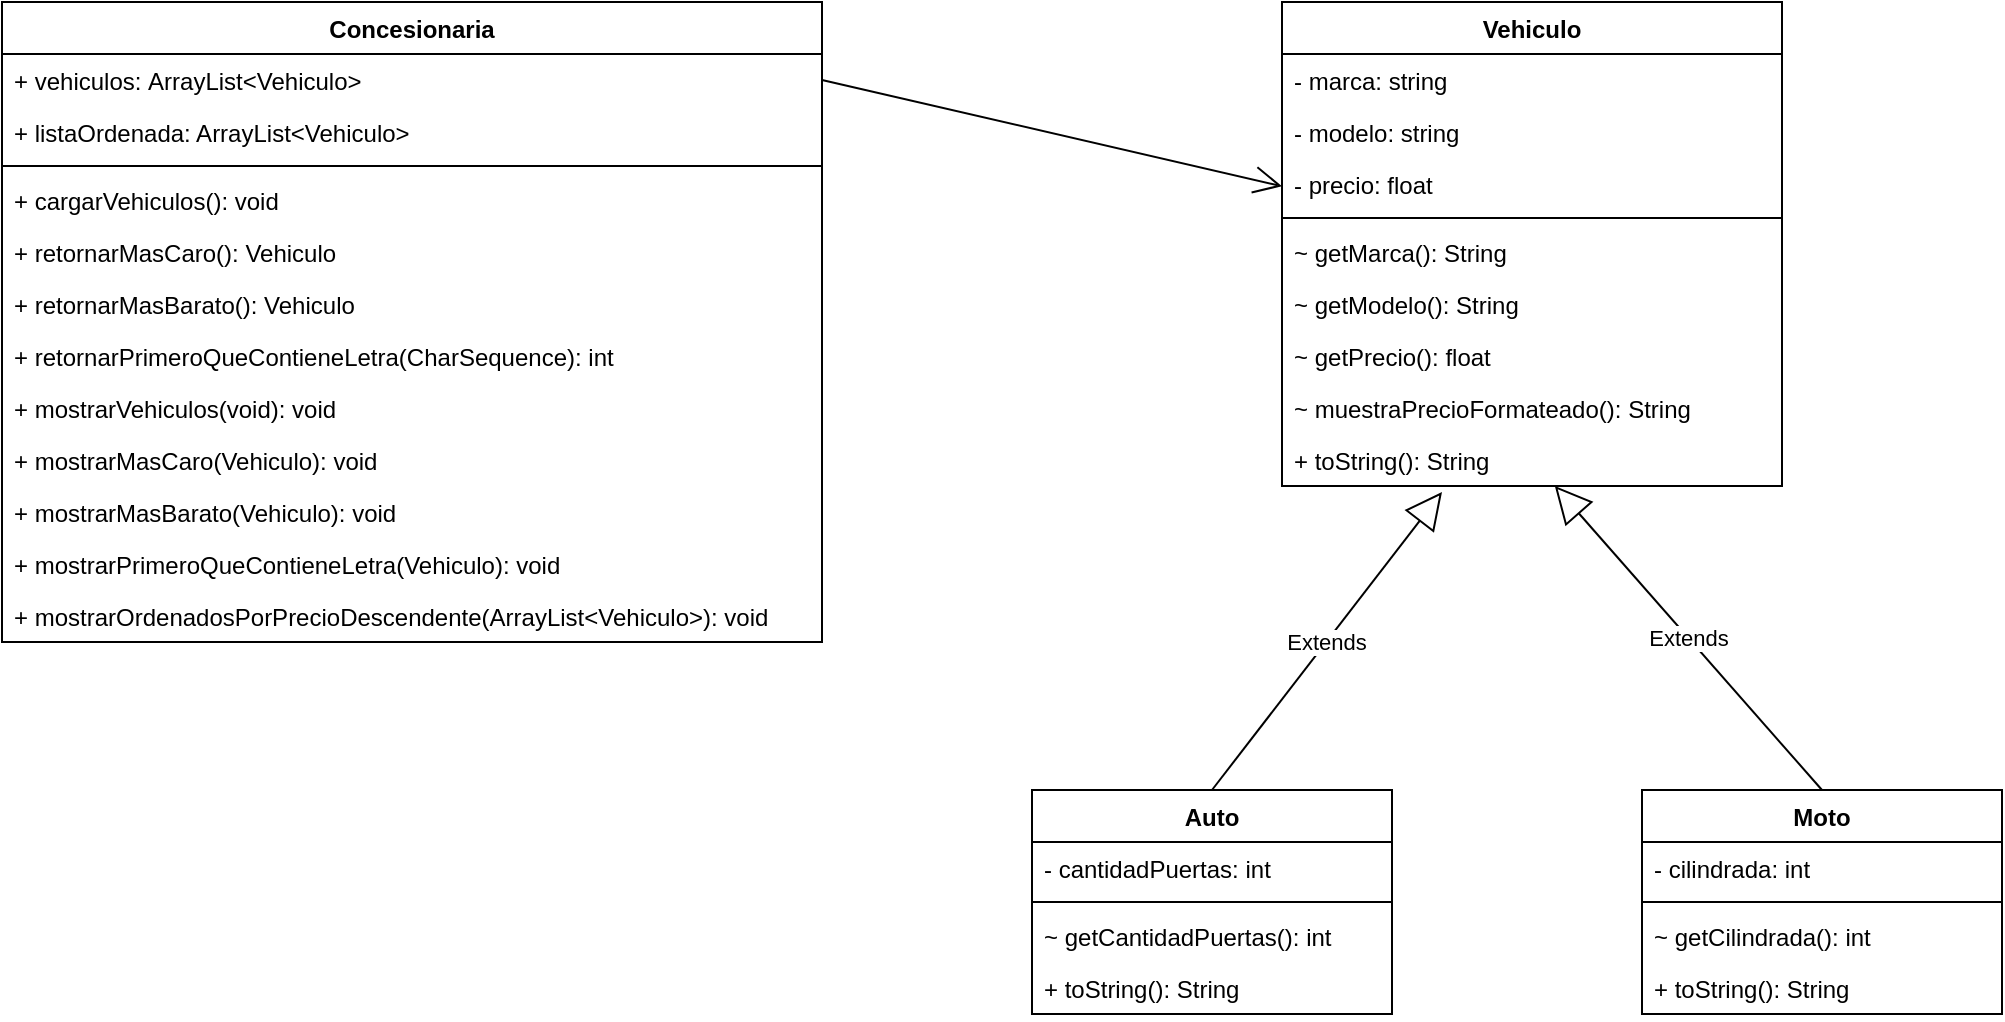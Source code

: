 <mxfile version="14.1.7" type="github">
  <diagram name="Page-1" id="e7e014a7-5840-1c2e-5031-d8a46d1fe8dd">
    <mxGraphModel dx="1422" dy="794" grid="1" gridSize="10" guides="1" tooltips="1" connect="1" arrows="1" fold="1" page="1" pageScale="1" pageWidth="1169" pageHeight="826" background="#ffffff" math="0" shadow="0">
      <root>
        <mxCell id="0" />
        <mxCell id="1" parent="0" />
        <mxCell id="UQb2Rl0LaCDwgWPK151O-41" value="Vehiculo" style="swimlane;fontStyle=1;align=center;verticalAlign=top;childLayout=stackLayout;horizontal=1;startSize=26;horizontalStack=0;resizeParent=1;resizeParentMax=0;resizeLast=0;collapsible=1;marginBottom=0;" vertex="1" parent="1">
          <mxGeometry x="710" y="46" width="250" height="242" as="geometry" />
        </mxCell>
        <mxCell id="UQb2Rl0LaCDwgWPK151O-42" value="- marca: string&#xa;" style="text;strokeColor=none;fillColor=none;align=left;verticalAlign=top;spacingLeft=4;spacingRight=4;overflow=hidden;rotatable=0;points=[[0,0.5],[1,0.5]];portConstraint=eastwest;" vertex="1" parent="UQb2Rl0LaCDwgWPK151O-41">
          <mxGeometry y="26" width="250" height="26" as="geometry" />
        </mxCell>
        <mxCell id="UQb2Rl0LaCDwgWPK151O-43" value="- modelo: string&#xa;" style="text;strokeColor=none;fillColor=none;align=left;verticalAlign=top;spacingLeft=4;spacingRight=4;overflow=hidden;rotatable=0;points=[[0,0.5],[1,0.5]];portConstraint=eastwest;" vertex="1" parent="UQb2Rl0LaCDwgWPK151O-41">
          <mxGeometry y="52" width="250" height="26" as="geometry" />
        </mxCell>
        <mxCell id="UQb2Rl0LaCDwgWPK151O-44" value="- precio: float&#xa;" style="text;strokeColor=none;fillColor=none;align=left;verticalAlign=top;spacingLeft=4;spacingRight=4;overflow=hidden;rotatable=0;points=[[0,0.5],[1,0.5]];portConstraint=eastwest;" vertex="1" parent="UQb2Rl0LaCDwgWPK151O-41">
          <mxGeometry y="78" width="250" height="26" as="geometry" />
        </mxCell>
        <mxCell id="UQb2Rl0LaCDwgWPK151O-45" value="" style="line;strokeWidth=1;fillColor=none;align=left;verticalAlign=middle;spacingTop=-1;spacingLeft=3;spacingRight=3;rotatable=0;labelPosition=right;points=[];portConstraint=eastwest;" vertex="1" parent="UQb2Rl0LaCDwgWPK151O-41">
          <mxGeometry y="104" width="250" height="8" as="geometry" />
        </mxCell>
        <mxCell id="UQb2Rl0LaCDwgWPK151O-46" value="~ getMarca(): String" style="text;strokeColor=none;fillColor=none;align=left;verticalAlign=top;spacingLeft=4;spacingRight=4;overflow=hidden;rotatable=0;points=[[0,0.5],[1,0.5]];portConstraint=eastwest;" vertex="1" parent="UQb2Rl0LaCDwgWPK151O-41">
          <mxGeometry y="112" width="250" height="26" as="geometry" />
        </mxCell>
        <mxCell id="UQb2Rl0LaCDwgWPK151O-47" value="~ getModelo(): String" style="text;strokeColor=none;fillColor=none;align=left;verticalAlign=top;spacingLeft=4;spacingRight=4;overflow=hidden;rotatable=0;points=[[0,0.5],[1,0.5]];portConstraint=eastwest;" vertex="1" parent="UQb2Rl0LaCDwgWPK151O-41">
          <mxGeometry y="138" width="250" height="26" as="geometry" />
        </mxCell>
        <mxCell id="UQb2Rl0LaCDwgWPK151O-48" value="~ getPrecio(): float" style="text;strokeColor=none;fillColor=none;align=left;verticalAlign=top;spacingLeft=4;spacingRight=4;overflow=hidden;rotatable=0;points=[[0,0.5],[1,0.5]];portConstraint=eastwest;" vertex="1" parent="UQb2Rl0LaCDwgWPK151O-41">
          <mxGeometry y="164" width="250" height="26" as="geometry" />
        </mxCell>
        <mxCell id="UQb2Rl0LaCDwgWPK151O-49" value="~ muestraPrecioFormateado(): String" style="text;strokeColor=none;fillColor=none;align=left;verticalAlign=top;spacingLeft=4;spacingRight=4;overflow=hidden;rotatable=0;points=[[0,0.5],[1,0.5]];portConstraint=eastwest;" vertex="1" parent="UQb2Rl0LaCDwgWPK151O-41">
          <mxGeometry y="190" width="250" height="26" as="geometry" />
        </mxCell>
        <mxCell id="UQb2Rl0LaCDwgWPK151O-50" value="+ toString(): String" style="text;strokeColor=none;fillColor=none;align=left;verticalAlign=top;spacingLeft=4;spacingRight=4;overflow=hidden;rotatable=0;points=[[0,0.5],[1,0.5]];portConstraint=eastwest;" vertex="1" parent="UQb2Rl0LaCDwgWPK151O-41">
          <mxGeometry y="216" width="250" height="26" as="geometry" />
        </mxCell>
        <mxCell id="UQb2Rl0LaCDwgWPK151O-51" value="Auto" style="swimlane;fontStyle=1;align=center;verticalAlign=top;childLayout=stackLayout;horizontal=1;startSize=26;horizontalStack=0;resizeParent=1;resizeParentMax=0;resizeLast=0;collapsible=1;marginBottom=0;" vertex="1" parent="1">
          <mxGeometry x="585" y="440" width="180" height="112" as="geometry" />
        </mxCell>
        <mxCell id="UQb2Rl0LaCDwgWPK151O-52" value="- cantidadPuertas: int&#xa;" style="text;strokeColor=none;fillColor=none;align=left;verticalAlign=top;spacingLeft=4;spacingRight=4;overflow=hidden;rotatable=0;points=[[0,0.5],[1,0.5]];portConstraint=eastwest;" vertex="1" parent="UQb2Rl0LaCDwgWPK151O-51">
          <mxGeometry y="26" width="180" height="26" as="geometry" />
        </mxCell>
        <mxCell id="UQb2Rl0LaCDwgWPK151O-53" value="" style="line;strokeWidth=1;fillColor=none;align=left;verticalAlign=middle;spacingTop=-1;spacingLeft=3;spacingRight=3;rotatable=0;labelPosition=right;points=[];portConstraint=eastwest;" vertex="1" parent="UQb2Rl0LaCDwgWPK151O-51">
          <mxGeometry y="52" width="180" height="8" as="geometry" />
        </mxCell>
        <mxCell id="UQb2Rl0LaCDwgWPK151O-54" value="~ getCantidadPuertas(): int" style="text;strokeColor=none;fillColor=none;align=left;verticalAlign=top;spacingLeft=4;spacingRight=4;overflow=hidden;rotatable=0;points=[[0,0.5],[1,0.5]];portConstraint=eastwest;" vertex="1" parent="UQb2Rl0LaCDwgWPK151O-51">
          <mxGeometry y="60" width="180" height="26" as="geometry" />
        </mxCell>
        <mxCell id="UQb2Rl0LaCDwgWPK151O-55" value="+ toString(): String" style="text;strokeColor=none;fillColor=none;align=left;verticalAlign=top;spacingLeft=4;spacingRight=4;overflow=hidden;rotatable=0;points=[[0,0.5],[1,0.5]];portConstraint=eastwest;" vertex="1" parent="UQb2Rl0LaCDwgWPK151O-51">
          <mxGeometry y="86" width="180" height="26" as="geometry" />
        </mxCell>
        <mxCell id="UQb2Rl0LaCDwgWPK151O-56" value="Moto" style="swimlane;fontStyle=1;align=center;verticalAlign=top;childLayout=stackLayout;horizontal=1;startSize=26;horizontalStack=0;resizeParent=1;resizeParentMax=0;resizeLast=0;collapsible=1;marginBottom=0;" vertex="1" parent="1">
          <mxGeometry x="890" y="440" width="180" height="112" as="geometry" />
        </mxCell>
        <mxCell id="UQb2Rl0LaCDwgWPK151O-57" value="- cilindrada: int&#xa;" style="text;strokeColor=none;fillColor=none;align=left;verticalAlign=top;spacingLeft=4;spacingRight=4;overflow=hidden;rotatable=0;points=[[0,0.5],[1,0.5]];portConstraint=eastwest;" vertex="1" parent="UQb2Rl0LaCDwgWPK151O-56">
          <mxGeometry y="26" width="180" height="26" as="geometry" />
        </mxCell>
        <mxCell id="UQb2Rl0LaCDwgWPK151O-58" value="" style="line;strokeWidth=1;fillColor=none;align=left;verticalAlign=middle;spacingTop=-1;spacingLeft=3;spacingRight=3;rotatable=0;labelPosition=right;points=[];portConstraint=eastwest;" vertex="1" parent="UQb2Rl0LaCDwgWPK151O-56">
          <mxGeometry y="52" width="180" height="8" as="geometry" />
        </mxCell>
        <mxCell id="UQb2Rl0LaCDwgWPK151O-59" value="~ getCilindrada(): int" style="text;strokeColor=none;fillColor=none;align=left;verticalAlign=top;spacingLeft=4;spacingRight=4;overflow=hidden;rotatable=0;points=[[0,0.5],[1,0.5]];portConstraint=eastwest;" vertex="1" parent="UQb2Rl0LaCDwgWPK151O-56">
          <mxGeometry y="60" width="180" height="26" as="geometry" />
        </mxCell>
        <mxCell id="UQb2Rl0LaCDwgWPK151O-60" value="+ toString(): String" style="text;strokeColor=none;fillColor=none;align=left;verticalAlign=top;spacingLeft=4;spacingRight=4;overflow=hidden;rotatable=0;points=[[0,0.5],[1,0.5]];portConstraint=eastwest;" vertex="1" parent="UQb2Rl0LaCDwgWPK151O-56">
          <mxGeometry y="86" width="180" height="26" as="geometry" />
        </mxCell>
        <mxCell id="UQb2Rl0LaCDwgWPK151O-61" value="Extends" style="endArrow=block;endSize=16;endFill=0;html=1;exitX=0.5;exitY=0;exitDx=0;exitDy=0;" edge="1" parent="1" source="UQb2Rl0LaCDwgWPK151O-56" target="UQb2Rl0LaCDwgWPK151O-50">
          <mxGeometry width="160" relative="1" as="geometry">
            <mxPoint x="406" y="390" as="sourcePoint" />
            <mxPoint x="566" y="390" as="targetPoint" />
          </mxGeometry>
        </mxCell>
        <mxCell id="UQb2Rl0LaCDwgWPK151O-62" value="Extends" style="endArrow=block;endSize=16;endFill=0;html=1;exitX=0.5;exitY=0;exitDx=0;exitDy=0;entryX=0.32;entryY=1.115;entryDx=0;entryDy=0;entryPerimeter=0;" edge="1" parent="1" source="UQb2Rl0LaCDwgWPK151O-51" target="UQb2Rl0LaCDwgWPK151O-50">
          <mxGeometry width="160" relative="1" as="geometry">
            <mxPoint x="253" y="333" as="sourcePoint" />
            <mxPoint x="413" y="333" as="targetPoint" />
          </mxGeometry>
        </mxCell>
        <mxCell id="UQb2Rl0LaCDwgWPK151O-63" value="Concesionaria" style="swimlane;fontStyle=1;align=center;verticalAlign=top;childLayout=stackLayout;horizontal=1;startSize=26;horizontalStack=0;resizeParent=1;resizeParentMax=0;resizeLast=0;collapsible=1;marginBottom=0;" vertex="1" parent="1">
          <mxGeometry x="70" y="46" width="410" height="320" as="geometry" />
        </mxCell>
        <mxCell id="UQb2Rl0LaCDwgWPK151O-64" value="+ vehiculos: ArrayList&lt;Vehiculo&gt;&#xa;" style="text;strokeColor=none;fillColor=none;align=left;verticalAlign=top;spacingLeft=4;spacingRight=4;overflow=hidden;rotatable=0;points=[[0,0.5],[1,0.5]];portConstraint=eastwest;" vertex="1" parent="UQb2Rl0LaCDwgWPK151O-63">
          <mxGeometry y="26" width="410" height="26" as="geometry" />
        </mxCell>
        <mxCell id="UQb2Rl0LaCDwgWPK151O-65" value="+ listaOrdenada: ArrayList&lt;Vehiculo&gt;&#xa;&#xa;" style="text;strokeColor=none;fillColor=none;align=left;verticalAlign=top;spacingLeft=4;spacingRight=4;overflow=hidden;rotatable=0;points=[[0,0.5],[1,0.5]];portConstraint=eastwest;" vertex="1" parent="UQb2Rl0LaCDwgWPK151O-63">
          <mxGeometry y="52" width="410" height="26" as="geometry" />
        </mxCell>
        <mxCell id="UQb2Rl0LaCDwgWPK151O-66" value="" style="line;strokeWidth=1;fillColor=none;align=left;verticalAlign=middle;spacingTop=-1;spacingLeft=3;spacingRight=3;rotatable=0;labelPosition=right;points=[];portConstraint=eastwest;" vertex="1" parent="UQb2Rl0LaCDwgWPK151O-63">
          <mxGeometry y="78" width="410" height="8" as="geometry" />
        </mxCell>
        <mxCell id="UQb2Rl0LaCDwgWPK151O-67" value="+ cargarVehiculos(): void" style="text;strokeColor=none;fillColor=none;align=left;verticalAlign=top;spacingLeft=4;spacingRight=4;overflow=hidden;rotatable=0;points=[[0,0.5],[1,0.5]];portConstraint=eastwest;" vertex="1" parent="UQb2Rl0LaCDwgWPK151O-63">
          <mxGeometry y="86" width="410" height="26" as="geometry" />
        </mxCell>
        <mxCell id="UQb2Rl0LaCDwgWPK151O-68" value="+ retornarMasCaro(): Vehiculo" style="text;strokeColor=none;fillColor=none;align=left;verticalAlign=top;spacingLeft=4;spacingRight=4;overflow=hidden;rotatable=0;points=[[0,0.5],[1,0.5]];portConstraint=eastwest;" vertex="1" parent="UQb2Rl0LaCDwgWPK151O-63">
          <mxGeometry y="112" width="410" height="26" as="geometry" />
        </mxCell>
        <mxCell id="UQb2Rl0LaCDwgWPK151O-69" value="+ retornarMasBarato(): Vehiculo" style="text;strokeColor=none;fillColor=none;align=left;verticalAlign=top;spacingLeft=4;spacingRight=4;overflow=hidden;rotatable=0;points=[[0,0.5],[1,0.5]];portConstraint=eastwest;" vertex="1" parent="UQb2Rl0LaCDwgWPK151O-63">
          <mxGeometry y="138" width="410" height="26" as="geometry" />
        </mxCell>
        <mxCell id="UQb2Rl0LaCDwgWPK151O-70" value="+ retornarPrimeroQueContieneLetra(CharSequence): int" style="text;strokeColor=none;fillColor=none;align=left;verticalAlign=top;spacingLeft=4;spacingRight=4;overflow=hidden;rotatable=0;points=[[0,0.5],[1,0.5]];portConstraint=eastwest;" vertex="1" parent="UQb2Rl0LaCDwgWPK151O-63">
          <mxGeometry y="164" width="410" height="26" as="geometry" />
        </mxCell>
        <mxCell id="UQb2Rl0LaCDwgWPK151O-71" value="+ mostrarVehiculos(void): void" style="text;strokeColor=none;fillColor=none;align=left;verticalAlign=top;spacingLeft=4;spacingRight=4;overflow=hidden;rotatable=0;points=[[0,0.5],[1,0.5]];portConstraint=eastwest;" vertex="1" parent="UQb2Rl0LaCDwgWPK151O-63">
          <mxGeometry y="190" width="410" height="26" as="geometry" />
        </mxCell>
        <mxCell id="UQb2Rl0LaCDwgWPK151O-72" value="+ mostrarMasCaro(Vehiculo): void" style="text;strokeColor=none;fillColor=none;align=left;verticalAlign=top;spacingLeft=4;spacingRight=4;overflow=hidden;rotatable=0;points=[[0,0.5],[1,0.5]];portConstraint=eastwest;" vertex="1" parent="UQb2Rl0LaCDwgWPK151O-63">
          <mxGeometry y="216" width="410" height="26" as="geometry" />
        </mxCell>
        <mxCell id="UQb2Rl0LaCDwgWPK151O-73" value="+ mostrarMasBarato(Vehiculo): void" style="text;strokeColor=none;fillColor=none;align=left;verticalAlign=top;spacingLeft=4;spacingRight=4;overflow=hidden;rotatable=0;points=[[0,0.5],[1,0.5]];portConstraint=eastwest;" vertex="1" parent="UQb2Rl0LaCDwgWPK151O-63">
          <mxGeometry y="242" width="410" height="26" as="geometry" />
        </mxCell>
        <mxCell id="UQb2Rl0LaCDwgWPK151O-74" value="+ mostrarPrimeroQueContieneLetra(Vehiculo): void" style="text;strokeColor=none;fillColor=none;align=left;verticalAlign=top;spacingLeft=4;spacingRight=4;overflow=hidden;rotatable=0;points=[[0,0.5],[1,0.5]];portConstraint=eastwest;" vertex="1" parent="UQb2Rl0LaCDwgWPK151O-63">
          <mxGeometry y="268" width="410" height="26" as="geometry" />
        </mxCell>
        <mxCell id="UQb2Rl0LaCDwgWPK151O-75" value="+ mostrarOrdenadosPorPrecioDescendente(ArrayList&lt;Vehiculo&gt;): void" style="text;strokeColor=none;fillColor=none;align=left;verticalAlign=top;spacingLeft=4;spacingRight=4;overflow=hidden;rotatable=0;points=[[0,0.5],[1,0.5]];portConstraint=eastwest;" vertex="1" parent="UQb2Rl0LaCDwgWPK151O-63">
          <mxGeometry y="294" width="410" height="26" as="geometry" />
        </mxCell>
        <mxCell id="UQb2Rl0LaCDwgWPK151O-76" value="" style="endArrow=open;endFill=1;endSize=12;html=1;exitX=1;exitY=0.5;exitDx=0;exitDy=0;" edge="1" parent="1" source="UQb2Rl0LaCDwgWPK151O-64" target="UQb2Rl0LaCDwgWPK151O-41">
          <mxGeometry width="160" relative="1" as="geometry">
            <mxPoint x="256" y="90" as="sourcePoint" />
            <mxPoint x="596" y="410" as="targetPoint" />
          </mxGeometry>
        </mxCell>
      </root>
    </mxGraphModel>
  </diagram>
</mxfile>
